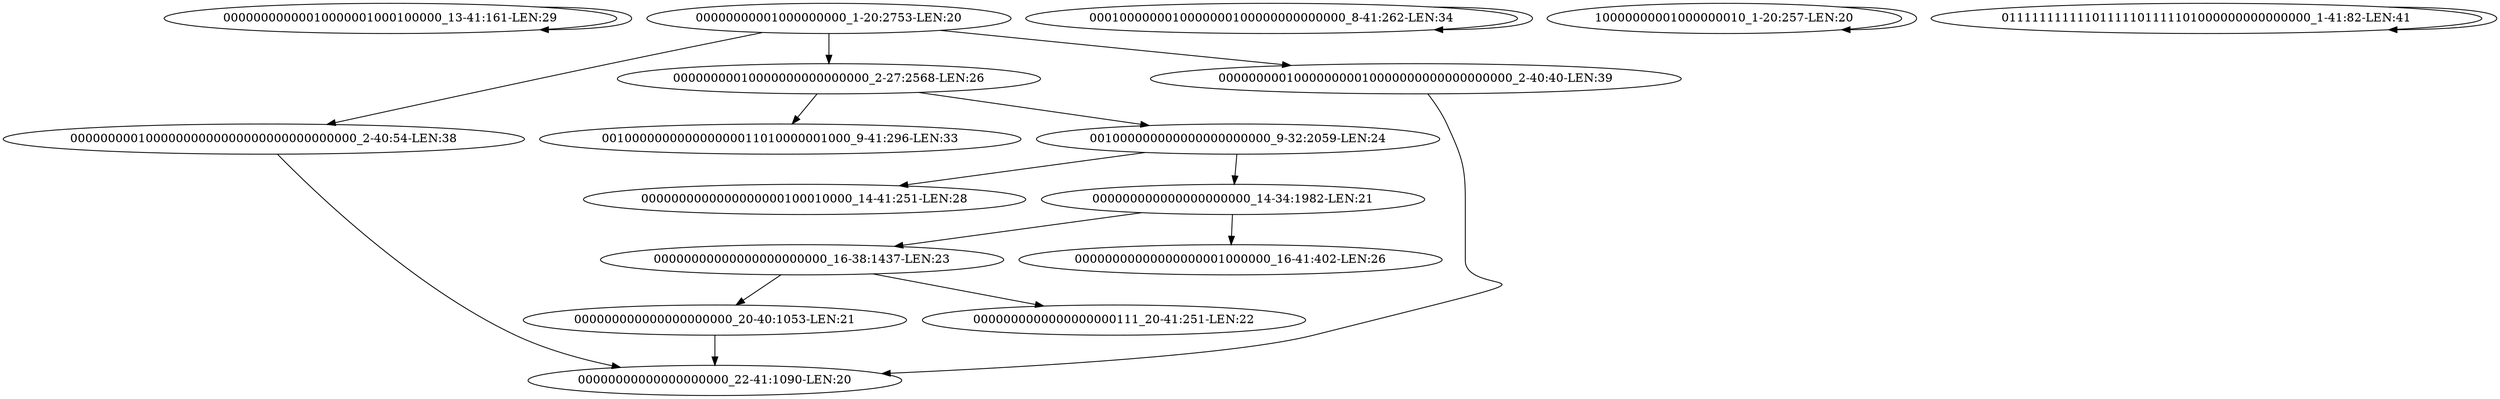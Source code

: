 digraph G {
    "00000000000010000001000100000_13-41:161-LEN:29" -> "00000000000010000001000100000_13-41:161-LEN:29";
    "00000000010000000000000000000000000000_2-40:54-LEN:38" -> "00000000000000000000_22-41:1090-LEN:20";
    "00000000000000000000000_16-38:1437-LEN:23" -> "000000000000000000000_20-40:1053-LEN:21";
    "00000000000000000000000_16-38:1437-LEN:23" -> "0000000000000000000111_20-41:251-LEN:22";
    "0001000000010000000100000000000000_8-41:262-LEN:34" -> "0001000000010000000100000000000000_8-41:262-LEN:34";
    "10000000001000000010_1-20:257-LEN:20" -> "10000000001000000010_1-20:257-LEN:20";
    "00000000010000000000000000_2-27:2568-LEN:26" -> "001000000000000000011010000001000_9-41:296-LEN:33";
    "00000000010000000000000000_2-27:2568-LEN:26" -> "001000000000000000000000_9-32:2059-LEN:24";
    "001000000000000000000000_9-32:2059-LEN:24" -> "0000000000000000000100010000_14-41:251-LEN:28";
    "001000000000000000000000_9-32:2059-LEN:24" -> "000000000000000000000_14-34:1982-LEN:21";
    "000000000100000000010000000000000000000_2-40:40-LEN:39" -> "00000000000000000000_22-41:1090-LEN:20";
    "000000000000000000000_20-40:1053-LEN:21" -> "00000000000000000000_22-41:1090-LEN:20";
    "00000000001000000000_1-20:2753-LEN:20" -> "00000000010000000000000000000000000000_2-40:54-LEN:38";
    "00000000001000000000_1-20:2753-LEN:20" -> "00000000010000000000000000_2-27:2568-LEN:26";
    "00000000001000000000_1-20:2753-LEN:20" -> "000000000100000000010000000000000000000_2-40:40-LEN:39";
    "000000000000000000000_14-34:1982-LEN:21" -> "00000000000000000001000000_16-41:402-LEN:26";
    "000000000000000000000_14-34:1982-LEN:21" -> "00000000000000000000000_16-38:1437-LEN:23";
    "01111111111101111101111101000000000000000_1-41:82-LEN:41" -> "01111111111101111101111101000000000000000_1-41:82-LEN:41";
}
